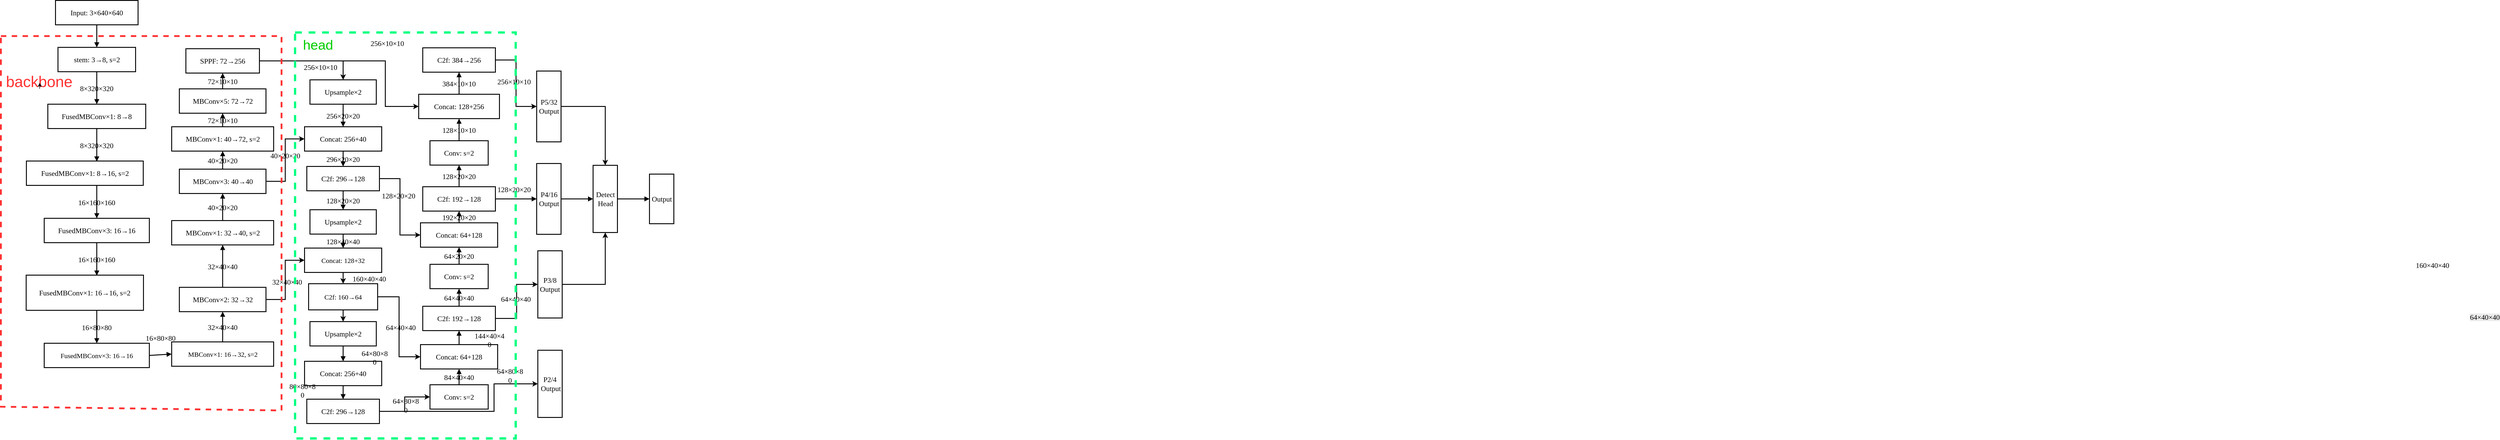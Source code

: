 <mxfile version="26.2.15">
  <diagram name="Page-1" id="52a04d89-c75d-2922-d76d-85b35f80e030">
    <mxGraphModel dx="2068" dy="-2824" grid="0" gridSize="10" guides="0" tooltips="1" connect="1" arrows="1" fold="1" page="0" pageScale="1" pageWidth="1400" pageHeight="850" background="none" math="0" shadow="0">
      <root>
        <mxCell id="0" />
        <mxCell id="1" parent="0" />
        <mxCell id="AOLd8nBtHAA1P6w7lScT-36" value="" style="group;rounded=0;labelBackgroundColor=none;" vertex="1" connectable="0" parent="1">
          <mxGeometry x="230" y="4030" width="1490" height="970" as="geometry" />
        </mxCell>
        <mxCell id="BtkpZdqmRStXKEmJAE4n-21" value="" style="group;container=0;strokeWidth=0;strokeColor=none;fontSize=12;labelBackgroundColor=none;rounded=0;" parent="AOLd8nBtHAA1P6w7lScT-36" vertex="1" connectable="0">
          <mxGeometry x="56" width="1435.5" height="814" as="geometry" />
        </mxCell>
        <mxCell id="_GfdGtISQYKUp6_XVA1W-74" value="Input: 3×640×640" style="whiteSpace=wrap;strokeWidth=2;labelBackgroundColor=none;rounded=0;shadow=0;fontSize=16;fontFamily=Verdana;fixDash=0;snapToPoint=0;backgroundOutline=0;" parent="AOLd8nBtHAA1P6w7lScT-36" vertex="1">
          <mxGeometry x="121" y="1" width="183" height="54" as="geometry" />
        </mxCell>
        <mxCell id="_GfdGtISQYKUp6_XVA1W-75" value="stem: 3→8, s=2" style="whiteSpace=wrap;strokeWidth=2;labelBackgroundColor=none;rounded=0;shadow=0;fontSize=16;fontFamily=Verdana;fixDash=0;snapToPoint=0;backgroundOutline=0;" parent="AOLd8nBtHAA1P6w7lScT-36" vertex="1">
          <mxGeometry x="126.5" y="105" width="172" height="54" as="geometry" />
        </mxCell>
        <mxCell id="_GfdGtISQYKUp6_XVA1W-76" value="FusedMBConv×1: 8→8" style="whiteSpace=wrap;strokeWidth=2;labelBackgroundColor=none;rounded=0;shadow=0;fontSize=16;fontFamily=Verdana;fixDash=0;snapToPoint=0;backgroundOutline=0;" parent="AOLd8nBtHAA1P6w7lScT-36" vertex="1">
          <mxGeometry x="104" y="231" width="217" height="54" as="geometry" />
        </mxCell>
        <mxCell id="_GfdGtISQYKUp6_XVA1W-77" value="FusedMBConv×1: 8→16, s=2" style="whiteSpace=wrap;strokeWidth=2;labelBackgroundColor=none;rounded=0;shadow=0;fontSize=16;fontFamily=Verdana;fixDash=0;snapToPoint=0;backgroundOutline=0;" parent="AOLd8nBtHAA1P6w7lScT-36" vertex="1">
          <mxGeometry x="56.5" y="357" width="259" height="54" as="geometry" />
        </mxCell>
        <mxCell id="_GfdGtISQYKUp6_XVA1W-78" value="FusedMBConv×3: 16→16" style="whiteSpace=wrap;strokeWidth=2;labelBackgroundColor=none;rounded=0;shadow=0;fontSize=16;fontFamily=Verdana;fixDash=0;snapToPoint=0;backgroundOutline=0;" parent="AOLd8nBtHAA1P6w7lScT-36" vertex="1">
          <mxGeometry x="96" y="484" width="233" height="54" as="geometry" />
        </mxCell>
        <mxCell id="_GfdGtISQYKUp6_XVA1W-79" value="FusedMBConv×1: 16→16, s=2" style="whiteSpace=wrap;strokeWidth=2;labelBackgroundColor=none;rounded=0;shadow=0;fontSize=16;fontFamily=Verdana;fixDash=0;snapToPoint=0;backgroundOutline=0;" parent="AOLd8nBtHAA1P6w7lScT-36" vertex="1">
          <mxGeometry x="56" y="610" width="260" height="78" as="geometry" />
        </mxCell>
        <mxCell id="_GfdGtISQYKUp6_XVA1W-80" value="FusedMBConv×3: 16→16" style="whiteSpace=wrap;strokeWidth=2;labelBackgroundColor=none;rounded=0;shadow=0;fontSize=15;fontFamily=Verdana;fixDash=0;snapToPoint=0;backgroundOutline=0;" parent="AOLd8nBtHAA1P6w7lScT-36" vertex="1">
          <mxGeometry x="96" y="761" width="233" height="54" as="geometry" />
        </mxCell>
        <mxCell id="_GfdGtISQYKUp6_XVA1W-81" value="MBConv×1: 16→32, s=2" style="whiteSpace=wrap;strokeWidth=2;labelBackgroundColor=none;rounded=0;shadow=0;fontSize=15;fontFamily=Verdana;fixDash=0;snapToPoint=0;backgroundOutline=0;" parent="AOLd8nBtHAA1P6w7lScT-36" vertex="1">
          <mxGeometry x="378.5" y="758" width="226" height="54" as="geometry" />
        </mxCell>
        <mxCell id="BtkpZdqmRStXKEmJAE4n-9" style="edgeStyle=orthogonalEdgeStyle;rounded=0;orthogonalLoop=1;jettySize=auto;html=1;exitX=1;exitY=0.5;exitDx=0;exitDy=0;entryX=0;entryY=0.5;entryDx=0;entryDy=0;fontColor=default;fontSize=16;strokeWidth=2;labelBackgroundColor=none;" parent="AOLd8nBtHAA1P6w7lScT-36" source="_GfdGtISQYKUp6_XVA1W-82" target="_GfdGtISQYKUp6_XVA1W-92" edge="1">
          <mxGeometry relative="1" as="geometry" />
        </mxCell>
        <mxCell id="BtkpZdqmRStXKEmJAE4n-10" value="&lt;span style=&quot;font-family: Verdana;&quot;&gt;32×40×40&lt;/span&gt;" style="edgeLabel;html=1;align=center;verticalAlign=middle;resizable=0;points=[];labelBackgroundColor=none;fontSize=16;rounded=0;" parent="BtkpZdqmRStXKEmJAE4n-9" vertex="1" connectable="0">
          <mxGeometry x="-0.032" y="-3" relative="1" as="geometry">
            <mxPoint y="1" as="offset" />
          </mxGeometry>
        </mxCell>
        <mxCell id="_GfdGtISQYKUp6_XVA1W-82" value="MBConv×2: 32→32" style="whiteSpace=wrap;strokeWidth=2;labelBackgroundColor=none;rounded=0;shadow=0;fontSize=16;fontFamily=Verdana;fixDash=0;snapToPoint=0;backgroundOutline=0;" parent="AOLd8nBtHAA1P6w7lScT-36" vertex="1">
          <mxGeometry x="395.5" y="637" width="192" height="54" as="geometry" />
        </mxCell>
        <mxCell id="_GfdGtISQYKUp6_XVA1W-83" value="MBConv×1: 32→40, s=2" style="whiteSpace=wrap;strokeWidth=2;labelBackgroundColor=none;rounded=0;shadow=0;fontSize=16;fontFamily=Verdana;fixDash=0;snapToPoint=0;backgroundOutline=0;" parent="AOLd8nBtHAA1P6w7lScT-36" vertex="1">
          <mxGeometry x="378.5" y="489" width="226" height="54" as="geometry" />
        </mxCell>
        <mxCell id="BtkpZdqmRStXKEmJAE4n-5" style="edgeStyle=orthogonalEdgeStyle;rounded=0;orthogonalLoop=1;jettySize=auto;html=1;exitX=1;exitY=0.5;exitDx=0;exitDy=0;entryX=0;entryY=0.5;entryDx=0;entryDy=0;fontColor=default;fontSize=16;strokeWidth=2;labelBackgroundColor=none;" parent="AOLd8nBtHAA1P6w7lScT-36" source="_GfdGtISQYKUp6_XVA1W-84" target="_GfdGtISQYKUp6_XVA1W-89" edge="1">
          <mxGeometry relative="1" as="geometry" />
        </mxCell>
        <mxCell id="BtkpZdqmRStXKEmJAE4n-6" value="&lt;span style=&quot;font-family: Verdana;&quot;&gt;40×20×20&lt;/span&gt;" style="edgeLabel;html=1;align=center;verticalAlign=middle;resizable=0;points=[];labelBackgroundColor=none;fontSize=16;rounded=0;" parent="BtkpZdqmRStXKEmJAE4n-5" vertex="1" connectable="0">
          <mxGeometry x="-0.096" y="3" relative="1" as="geometry">
            <mxPoint x="2" y="-19" as="offset" />
          </mxGeometry>
        </mxCell>
        <mxCell id="_GfdGtISQYKUp6_XVA1W-84" value="MBConv×3: 40→40" style="whiteSpace=wrap;strokeWidth=2;labelBackgroundColor=none;rounded=0;shadow=0;fontSize=16;fontFamily=Verdana;fixDash=0;snapToPoint=0;backgroundOutline=0;" parent="AOLd8nBtHAA1P6w7lScT-36" vertex="1">
          <mxGeometry x="395.5" y="375" width="192" height="54" as="geometry" />
        </mxCell>
        <mxCell id="_GfdGtISQYKUp6_XVA1W-85" value="MBConv×1: 40→72, s=2" style="whiteSpace=wrap;strokeWidth=2;labelBackgroundColor=none;rounded=0;shadow=0;fontSize=16;fontFamily=Verdana;fixDash=0;snapToPoint=0;backgroundOutline=0;" parent="AOLd8nBtHAA1P6w7lScT-36" vertex="1">
          <mxGeometry x="378.5" y="281" width="226" height="54" as="geometry" />
        </mxCell>
        <mxCell id="_GfdGtISQYKUp6_XVA1W-86" value="MBConv×5: 72→72" style="whiteSpace=wrap;strokeWidth=2;labelBackgroundColor=none;rounded=0;shadow=0;fontSize=16;fontFamily=Verdana;fixDash=0;snapToPoint=0;backgroundOutline=0;" parent="AOLd8nBtHAA1P6w7lScT-36" vertex="1">
          <mxGeometry x="395.5" y="197" width="192" height="54" as="geometry" />
        </mxCell>
        <mxCell id="BtkpZdqmRStXKEmJAE4n-1" style="edgeStyle=orthogonalEdgeStyle;rounded=0;orthogonalLoop=1;jettySize=auto;html=1;exitX=1;exitY=0.5;exitDx=0;exitDy=0;entryX=0.5;entryY=0;entryDx=0;entryDy=0;fontColor=default;fontSize=16;strokeWidth=2;labelBackgroundColor=none;" parent="AOLd8nBtHAA1P6w7lScT-36" source="_GfdGtISQYKUp6_XVA1W-87" target="_GfdGtISQYKUp6_XVA1W-88" edge="1">
          <mxGeometry relative="1" as="geometry" />
        </mxCell>
        <mxCell id="BtkpZdqmRStXKEmJAE4n-2" value="&lt;span style=&quot;font-family: Verdana;&quot;&gt;256×10×10&lt;/span&gt;" style="edgeLabel;html=1;align=center;verticalAlign=middle;resizable=0;points=[];labelBackgroundColor=none;fontSize=16;rounded=0;" parent="BtkpZdqmRStXKEmJAE4n-1" vertex="1" connectable="0">
          <mxGeometry x="0.719" relative="1" as="geometry">
            <mxPoint x="-51" y="4" as="offset" />
          </mxGeometry>
        </mxCell>
        <mxCell id="BtkpZdqmRStXKEmJAE4n-3" style="edgeStyle=orthogonalEdgeStyle;rounded=0;orthogonalLoop=1;jettySize=auto;html=1;exitX=1;exitY=0.5;exitDx=0;exitDy=0;entryX=0;entryY=0.5;entryDx=0;entryDy=0;fontColor=default;fontSize=16;strokeWidth=2;labelBackgroundColor=none;" parent="AOLd8nBtHAA1P6w7lScT-36" source="_GfdGtISQYKUp6_XVA1W-87" target="_GfdGtISQYKUp6_XVA1W-100" edge="1">
          <mxGeometry relative="1" as="geometry">
            <Array as="points">
              <mxPoint x="852" y="135" />
              <mxPoint x="852" y="236" />
            </Array>
          </mxGeometry>
        </mxCell>
        <mxCell id="BtkpZdqmRStXKEmJAE4n-4" value="&lt;span style=&quot;font-family: Verdana;&quot;&gt;256×10×10&lt;/span&gt;" style="edgeLabel;html=1;align=center;verticalAlign=middle;resizable=0;points=[];labelBackgroundColor=none;fontSize=16;rounded=0;" parent="BtkpZdqmRStXKEmJAE4n-3" vertex="1" connectable="0">
          <mxGeometry x="0.646" y="2" relative="1" as="geometry">
            <mxPoint x="2" y="-134" as="offset" />
          </mxGeometry>
        </mxCell>
        <mxCell id="_GfdGtISQYKUp6_XVA1W-87" value="SPPF: 72→256" style="whiteSpace=wrap;strokeWidth=2;labelBackgroundColor=none;rounded=0;shadow=0;fontSize=16;fontFamily=Verdana;fixDash=0;snapToPoint=0;backgroundOutline=0;" parent="AOLd8nBtHAA1P6w7lScT-36" vertex="1">
          <mxGeometry x="410" y="108" width="163" height="54" as="geometry" />
        </mxCell>
        <mxCell id="_GfdGtISQYKUp6_XVA1W-88" value="Upsample×2" style="whiteSpace=wrap;strokeWidth=2;labelBackgroundColor=none;rounded=0;shadow=0;fontSize=16;fontFamily=Verdana;fixDash=0;snapToPoint=0;backgroundOutline=0;" parent="AOLd8nBtHAA1P6w7lScT-36" vertex="1">
          <mxGeometry x="685" y="177" width="147" height="54" as="geometry" />
        </mxCell>
        <mxCell id="_GfdGtISQYKUp6_XVA1W-89" value="Concat: 256+40" style="whiteSpace=wrap;strokeWidth=2;labelBackgroundColor=none;rounded=0;shadow=0;fontSize=16;fontFamily=Verdana;fixDash=0;snapToPoint=0;backgroundOutline=0;" parent="AOLd8nBtHAA1P6w7lScT-36" vertex="1">
          <mxGeometry x="673" y="281" width="171" height="54" as="geometry" />
        </mxCell>
        <mxCell id="BtkpZdqmRStXKEmJAE4n-7" style="edgeStyle=orthogonalEdgeStyle;rounded=0;orthogonalLoop=1;jettySize=auto;html=1;exitX=1;exitY=0.5;exitDx=0;exitDy=0;entryX=0;entryY=0.5;entryDx=0;entryDy=0;fontColor=default;fontSize=16;strokeWidth=2;labelBackgroundColor=none;" parent="AOLd8nBtHAA1P6w7lScT-36" source="_GfdGtISQYKUp6_XVA1W-90" target="_GfdGtISQYKUp6_XVA1W-96" edge="1">
          <mxGeometry relative="1" as="geometry" />
        </mxCell>
        <mxCell id="BtkpZdqmRStXKEmJAE4n-8" value="&lt;span style=&quot;font-family: Verdana;&quot;&gt;128×20×20&lt;/span&gt;" style="edgeLabel;html=1;align=center;verticalAlign=middle;resizable=0;points=[];labelBackgroundColor=none;fontSize=16;rounded=0;" parent="BtkpZdqmRStXKEmJAE4n-7" vertex="1" connectable="0">
          <mxGeometry x="-0.015" y="-4" relative="1" as="geometry">
            <mxPoint y="-23" as="offset" />
          </mxGeometry>
        </mxCell>
        <mxCell id="_GfdGtISQYKUp6_XVA1W-90" value="C2f: 296→128" style="whiteSpace=wrap;strokeWidth=2;labelBackgroundColor=none;rounded=0;shadow=0;fontSize=16;fontFamily=Verdana;fixDash=0;snapToPoint=0;backgroundOutline=0;" parent="AOLd8nBtHAA1P6w7lScT-36" vertex="1">
          <mxGeometry x="678" y="369" width="161" height="54" as="geometry" />
        </mxCell>
        <mxCell id="_GfdGtISQYKUp6_XVA1W-91" value="Upsample×2" style="whiteSpace=wrap;strokeWidth=2;labelBackgroundColor=none;rounded=0;shadow=0;fontSize=16;fontFamily=Verdana;fixDash=0;snapToPoint=0;backgroundOutline=0;" parent="AOLd8nBtHAA1P6w7lScT-36" vertex="1">
          <mxGeometry x="685" y="465" width="147" height="54" as="geometry" />
        </mxCell>
        <mxCell id="BtkpZdqmRStXKEmJAE4n-12" style="edgeStyle=orthogonalEdgeStyle;rounded=0;orthogonalLoop=1;jettySize=auto;html=1;exitX=0.5;exitY=1;exitDx=0;exitDy=0;entryX=0.5;entryY=0;entryDx=0;entryDy=0;fontColor=default;fontSize=16;strokeWidth=2;labelBackgroundColor=none;" parent="AOLd8nBtHAA1P6w7lScT-36" source="_GfdGtISQYKUp6_XVA1W-92" target="_GfdGtISQYKUp6_XVA1W-93" edge="1">
          <mxGeometry relative="1" as="geometry" />
        </mxCell>
        <mxCell id="BtkpZdqmRStXKEmJAE4n-13" value="&lt;span style=&quot;font-family: Verdana;&quot;&gt;160×40×40&lt;/span&gt;" style="edgeLabel;html=1;align=center;verticalAlign=middle;resizable=0;points=[];labelBackgroundColor=none;fontSize=16;rounded=0;" parent="BtkpZdqmRStXKEmJAE4n-12" vertex="1" connectable="0">
          <mxGeometry x="-0.137" y="4626" relative="1" as="geometry">
            <mxPoint x="4" y="-27" as="offset" />
          </mxGeometry>
        </mxCell>
        <mxCell id="AOLd8nBtHAA1P6w7lScT-28" value="&lt;span style=&quot;font-family: Verdana; font-size: 16px;&quot;&gt;160×40×40&lt;/span&gt;" style="edgeLabel;html=1;align=center;verticalAlign=middle;resizable=0;points=[];labelBackgroundColor=none;rounded=0;" vertex="1" connectable="0" parent="BtkpZdqmRStXKEmJAE4n-12">
          <mxGeometry x="-0.6" y="-4" relative="1" as="geometry">
            <mxPoint x="61" y="9" as="offset" />
          </mxGeometry>
        </mxCell>
        <mxCell id="_GfdGtISQYKUp6_XVA1W-92" value="Concat: 128+32" style="whiteSpace=wrap;strokeWidth=2;labelBackgroundColor=none;rounded=0;shadow=0;fontSize=15;fontFamily=Verdana;fixDash=0;snapToPoint=0;backgroundOutline=0;" parent="AOLd8nBtHAA1P6w7lScT-36" vertex="1">
          <mxGeometry x="673" y="550" width="171" height="54" as="geometry" />
        </mxCell>
        <mxCell id="BtkpZdqmRStXKEmJAE4n-19" style="edgeStyle=orthogonalEdgeStyle;rounded=0;orthogonalLoop=1;jettySize=auto;html=1;exitX=1;exitY=0.5;exitDx=0;exitDy=0;entryX=0.5;entryY=0;entryDx=0;entryDy=0;fontColor=default;fontSize=16;strokeWidth=2;labelBackgroundColor=none;" parent="AOLd8nBtHAA1P6w7lScT-36" source="AOLd8nBtHAA1P6w7lScT-14" target="_GfdGtISQYKUp6_XVA1W-94" edge="1">
          <mxGeometry relative="1" as="geometry" />
        </mxCell>
        <mxCell id="BtkpZdqmRStXKEmJAE4n-20" value="&lt;span style=&quot;font-family: Verdana;&quot;&gt;64×40×40&lt;/span&gt;" style="edgeLabel;html=1;align=center;verticalAlign=middle;resizable=0;points=[];fontSize=16;labelBackgroundColor=none;rounded=0;" parent="BtkpZdqmRStXKEmJAE4n-19" vertex="1" connectable="0">
          <mxGeometry x="0.072" y="2" relative="1" as="geometry">
            <mxPoint y="1" as="offset" />
          </mxGeometry>
        </mxCell>
        <mxCell id="AOLd8nBtHAA1P6w7lScT-18" style="edgeStyle=orthogonalEdgeStyle;rounded=0;orthogonalLoop=1;jettySize=auto;html=1;exitX=0.5;exitY=1;exitDx=0;exitDy=0;entryX=0.5;entryY=0;entryDx=0;entryDy=0;strokeWidth=2;labelBackgroundColor=none;fontColor=default;" edge="1" parent="AOLd8nBtHAA1P6w7lScT-36" source="_GfdGtISQYKUp6_XVA1W-93" target="AOLd8nBtHAA1P6w7lScT-7">
          <mxGeometry relative="1" as="geometry" />
        </mxCell>
        <mxCell id="AOLd8nBtHAA1P6w7lScT-19" value="&lt;span style=&quot;font-family: Verdana; font-size: 16px; background-color: rgb(236, 236, 236);&quot;&gt;64×40×40&lt;/span&gt;" style="edgeLabel;html=1;align=center;verticalAlign=middle;resizable=0;points=[];labelBackgroundColor=none;rounded=0;" vertex="1" connectable="0" parent="AOLd8nBtHAA1P6w7lScT-18">
          <mxGeometry x="0.176" y="4745" relative="1" as="geometry">
            <mxPoint x="1" as="offset" />
          </mxGeometry>
        </mxCell>
        <mxCell id="_GfdGtISQYKUp6_XVA1W-93" value="C2f: 160→64" style="whiteSpace=wrap;strokeWidth=2;labelBackgroundColor=none;rounded=0;shadow=0;fontSize=15;fontFamily=Verdana;fixDash=0;snapToPoint=0;backgroundOutline=0;" parent="AOLd8nBtHAA1P6w7lScT-36" vertex="1">
          <mxGeometry x="682" y="629" width="153" height="58" as="geometry" />
        </mxCell>
        <mxCell id="BtkpZdqmRStXKEmJAE4n-16" style="edgeStyle=orthogonalEdgeStyle;rounded=0;orthogonalLoop=1;jettySize=auto;html=1;exitX=0.5;exitY=1;exitDx=0;exitDy=0;entryX=0;entryY=0.5;entryDx=0;entryDy=0;fontColor=default;fontSize=16;strokeWidth=2;labelBackgroundColor=none;" parent="AOLd8nBtHAA1P6w7lScT-36" source="_GfdGtISQYKUp6_XVA1W-94" target="_GfdGtISQYKUp6_XVA1W-103" edge="1">
          <mxGeometry relative="1" as="geometry" />
        </mxCell>
        <mxCell id="_GfdGtISQYKUp6_XVA1W-94" value="P3/8 Output" style="whiteSpace=wrap;strokeWidth=2;labelBackgroundColor=none;rounded=0;direction=north;shadow=0;fontSize=16;fontFamily=Verdana;fixDash=0;snapToPoint=0;backgroundOutline=0;" parent="AOLd8nBtHAA1P6w7lScT-36" vertex="1">
          <mxGeometry x="1190.05" y="556" width="54" height="149" as="geometry" />
        </mxCell>
        <mxCell id="_GfdGtISQYKUp6_XVA1W-95" value="Conv: s=2" style="whiteSpace=wrap;strokeWidth=2;labelBackgroundColor=none;rounded=0;shadow=0;fontSize=16;fontFamily=Verdana;fixDash=0;snapToPoint=0;backgroundOutline=0;" parent="AOLd8nBtHAA1P6w7lScT-36" vertex="1">
          <mxGeometry x="951" y="586" width="129" height="54" as="geometry" />
        </mxCell>
        <mxCell id="_GfdGtISQYKUp6_XVA1W-96" value="Concat: 64+128" style="whiteSpace=wrap;strokeWidth=2;labelBackgroundColor=none;rounded=0;shadow=0;fontSize=16;fontFamily=Verdana;fixDash=0;snapToPoint=0;backgroundOutline=0;" parent="AOLd8nBtHAA1P6w7lScT-36" vertex="1">
          <mxGeometry x="930" y="494" width="171" height="54" as="geometry" />
        </mxCell>
        <mxCell id="_GfdGtISQYKUp6_XVA1W-97" value="C2f: 192→128" style="whiteSpace=wrap;strokeWidth=2;labelBackgroundColor=none;rounded=0;shadow=0;fontSize=16;fontFamily=Verdana;fixDash=0;snapToPoint=0;backgroundOutline=0;" parent="AOLd8nBtHAA1P6w7lScT-36" vertex="1">
          <mxGeometry x="935" y="414" width="161" height="54" as="geometry" />
        </mxCell>
        <mxCell id="_GfdGtISQYKUp6_XVA1W-98" value="P4/16 Output" style="whiteSpace=wrap;strokeWidth=2;labelBackgroundColor=none;rounded=0;direction=north;shadow=0;fontSize=16;fontFamily=Verdana;fixDash=0;snapToPoint=0;backgroundOutline=0;" parent="AOLd8nBtHAA1P6w7lScT-36" vertex="1">
          <mxGeometry x="1187.5" y="362.5" width="54" height="157" as="geometry" />
        </mxCell>
        <mxCell id="_GfdGtISQYKUp6_XVA1W-99" value="Conv: s=2" style="whiteSpace=wrap;strokeWidth=2;labelBackgroundColor=none;rounded=0;shadow=0;fontSize=16;fontFamily=Verdana;fixDash=0;snapToPoint=0;backgroundOutline=0;" parent="AOLd8nBtHAA1P6w7lScT-36" vertex="1">
          <mxGeometry x="951" y="312" width="129" height="54" as="geometry" />
        </mxCell>
        <mxCell id="_GfdGtISQYKUp6_XVA1W-100" value="Concat: 128+256" style="whiteSpace=wrap;strokeWidth=2;labelBackgroundColor=none;rounded=0;shadow=0;fontSize=16;fontFamily=Verdana;fixDash=0;snapToPoint=0;backgroundOutline=0;" parent="AOLd8nBtHAA1P6w7lScT-36" vertex="1">
          <mxGeometry x="926" y="209" width="179" height="54" as="geometry" />
        </mxCell>
        <mxCell id="BtkpZdqmRStXKEmJAE4n-17" style="edgeStyle=orthogonalEdgeStyle;rounded=0;orthogonalLoop=1;jettySize=auto;html=1;exitX=1;exitY=0.5;exitDx=0;exitDy=0;entryX=0.5;entryY=1;entryDx=0;entryDy=0;fontColor=default;fontSize=16;strokeWidth=2;labelBackgroundColor=none;" parent="AOLd8nBtHAA1P6w7lScT-36" source="_GfdGtISQYKUp6_XVA1W-101" target="_GfdGtISQYKUp6_XVA1W-102" edge="1">
          <mxGeometry relative="1" as="geometry" />
        </mxCell>
        <mxCell id="BtkpZdqmRStXKEmJAE4n-18" value="&lt;span style=&quot;font-family: Verdana;&quot;&gt;256×10×10&lt;/span&gt;" style="edgeLabel;html=1;align=center;verticalAlign=middle;resizable=0;points=[];labelBackgroundColor=none;fontSize=16;rounded=0;" parent="BtkpZdqmRStXKEmJAE4n-17" vertex="1" connectable="0">
          <mxGeometry x="-0.028" y="-5" relative="1" as="geometry">
            <mxPoint y="-1" as="offset" />
          </mxGeometry>
        </mxCell>
        <mxCell id="_GfdGtISQYKUp6_XVA1W-101" value="C2f: 384→256" style="whiteSpace=wrap;strokeWidth=2;labelBackgroundColor=none;rounded=0;shadow=0;fontSize=16;fontFamily=Verdana;fixDash=0;snapToPoint=0;backgroundOutline=0;" parent="AOLd8nBtHAA1P6w7lScT-36" vertex="1">
          <mxGeometry x="935" y="106" width="161" height="54" as="geometry" />
        </mxCell>
        <mxCell id="BtkpZdqmRStXKEmJAE4n-15" style="edgeStyle=orthogonalEdgeStyle;rounded=0;orthogonalLoop=1;jettySize=auto;html=1;exitX=0.5;exitY=0;exitDx=0;exitDy=0;fontColor=default;fontSize=16;strokeWidth=2;labelBackgroundColor=none;" parent="AOLd8nBtHAA1P6w7lScT-36" source="_GfdGtISQYKUp6_XVA1W-102" target="_GfdGtISQYKUp6_XVA1W-103" edge="1">
          <mxGeometry relative="1" as="geometry" />
        </mxCell>
        <mxCell id="_GfdGtISQYKUp6_XVA1W-102" value="P5/32 Output" style="whiteSpace=wrap;strokeWidth=2;labelBackgroundColor=none;rounded=0;direction=south;shadow=0;fontSize=16;fontFamily=Verdana;fixDash=0;snapToPoint=0;backgroundOutline=0;" parent="AOLd8nBtHAA1P6w7lScT-36" vertex="1">
          <mxGeometry x="1187.5" y="157.5" width="54" height="157" as="geometry" />
        </mxCell>
        <mxCell id="_GfdGtISQYKUp6_XVA1W-103" value="Detect Head" style="whiteSpace=wrap;strokeWidth=2;labelBackgroundColor=none;rounded=0;direction=north;shadow=0;fontSize=16;fontFamily=Verdana;fixDash=0;snapToPoint=0;backgroundOutline=0;" parent="AOLd8nBtHAA1P6w7lScT-36" vertex="1">
          <mxGeometry x="1312.5" y="366.5" width="54" height="149" as="geometry" />
        </mxCell>
        <mxCell id="_GfdGtISQYKUp6_XVA1W-104" value="Output" style="whiteSpace=wrap;strokeWidth=2;labelBackgroundColor=none;rounded=0;direction=north;shadow=0;fontSize=16;fontFamily=Verdana;fixDash=0;snapToPoint=0;backgroundOutline=0;" parent="AOLd8nBtHAA1P6w7lScT-36" vertex="1">
          <mxGeometry x="1437.5" y="386" width="54" height="110" as="geometry" />
        </mxCell>
        <mxCell id="_GfdGtISQYKUp6_XVA1W-105" value="" style="curved=1;startArrow=none;endArrow=block;exitX=0.5;exitY=1;entryX=0.5;entryY=0;rounded=0;labelBackgroundColor=none;fontColor=default;strokeWidth=2;shadow=0;fontSize=16;fontFamily=Verdana;fixDash=0;snapToPoint=0;backgroundOutline=0;" parent="AOLd8nBtHAA1P6w7lScT-36" source="_GfdGtISQYKUp6_XVA1W-74" target="_GfdGtISQYKUp6_XVA1W-75" edge="1">
          <mxGeometry relative="1" as="geometry">
            <Array as="points" />
          </mxGeometry>
        </mxCell>
        <mxCell id="_GfdGtISQYKUp6_XVA1W-106" value="8×320×320" style="curved=1;startArrow=none;endArrow=block;exitX=0.5;exitY=1;entryX=0.5;entryY=0.01;rounded=0;labelBackgroundColor=none;fontColor=default;strokeWidth=2;shadow=0;fontSize=16;fontFamily=Verdana;fixDash=0;snapToPoint=0;backgroundOutline=0;" parent="AOLd8nBtHAA1P6w7lScT-36" source="_GfdGtISQYKUp6_XVA1W-75" target="_GfdGtISQYKUp6_XVA1W-76" edge="1">
          <mxGeometry relative="1" as="geometry">
            <Array as="points" />
          </mxGeometry>
        </mxCell>
        <mxCell id="_GfdGtISQYKUp6_XVA1W-107" value="8×320×320" style="curved=1;startArrow=none;endArrow=block;exitX=0.5;exitY=1.01;entryX=0.5;entryY=0;rounded=0;labelBackgroundColor=none;fontColor=default;strokeWidth=2;shadow=0;fontSize=16;fontFamily=Verdana;fixDash=0;snapToPoint=0;backgroundOutline=0;" parent="AOLd8nBtHAA1P6w7lScT-36" source="_GfdGtISQYKUp6_XVA1W-76" edge="1">
          <mxGeometry relative="1" as="geometry">
            <Array as="points" />
            <mxPoint x="212.5" y="358" as="targetPoint" />
          </mxGeometry>
        </mxCell>
        <mxCell id="_GfdGtISQYKUp6_XVA1W-108" value="16×160×160" style="curved=1;startArrow=none;endArrow=block;exitX=0.5;exitY=1;entryX=0.5;entryY=0;rounded=0;labelBackgroundColor=none;fontColor=default;strokeWidth=2;shadow=0;fontSize=16;fontFamily=Verdana;fixDash=0;snapToPoint=0;backgroundOutline=0;" parent="AOLd8nBtHAA1P6w7lScT-36" target="_GfdGtISQYKUp6_XVA1W-78" edge="1">
          <mxGeometry relative="1" as="geometry">
            <Array as="points" />
            <mxPoint x="212.5" y="412" as="sourcePoint" />
          </mxGeometry>
        </mxCell>
        <mxCell id="_GfdGtISQYKUp6_XVA1W-109" value="16×160×160" style="curved=1;startArrow=none;endArrow=block;exitX=0.5;exitY=1;entryX=0.5;entryY=-0.01;rounded=0;labelBackgroundColor=none;fontColor=default;strokeWidth=2;shadow=0;fontSize=16;fontFamily=Verdana;fixDash=0;snapToPoint=0;backgroundOutline=0;" parent="AOLd8nBtHAA1P6w7lScT-36" source="_GfdGtISQYKUp6_XVA1W-78" edge="1">
          <mxGeometry relative="1" as="geometry">
            <Array as="points" />
            <mxPoint x="212.5" y="611" as="targetPoint" />
          </mxGeometry>
        </mxCell>
        <mxCell id="_GfdGtISQYKUp6_XVA1W-110" value="16×80×80" style="curved=1;startArrow=none;endArrow=block;exitX=0.5;exitY=0.99;entryX=0.5;entryY=0;rounded=0;labelBackgroundColor=none;fontColor=default;strokeWidth=2;shadow=0;fontSize=16;fontFamily=Verdana;fixDash=0;snapToPoint=0;backgroundOutline=0;" parent="AOLd8nBtHAA1P6w7lScT-36" target="_GfdGtISQYKUp6_XVA1W-80" edge="1">
          <mxGeometry relative="1" as="geometry">
            <Array as="points" />
            <mxPoint x="212.5" y="689" as="sourcePoint" />
          </mxGeometry>
        </mxCell>
        <mxCell id="_GfdGtISQYKUp6_XVA1W-111" value="16×80×80" style="curved=1;startArrow=none;endArrow=block;exitX=1;exitY=0.5;entryX=0;entryY=0.5;rounded=0;labelBackgroundColor=none;fontColor=default;exitDx=0;exitDy=0;entryDx=0;entryDy=0;strokeWidth=2;shadow=0;fontSize=16;fontFamily=Verdana;fixDash=0;snapToPoint=0;backgroundOutline=0;" parent="AOLd8nBtHAA1P6w7lScT-36" source="_GfdGtISQYKUp6_XVA1W-80" target="_GfdGtISQYKUp6_XVA1W-81" edge="1">
          <mxGeometry x="0.144" y="38" relative="1" as="geometry">
            <Array as="points" />
            <mxPoint x="-1" as="offset" />
          </mxGeometry>
        </mxCell>
        <mxCell id="_GfdGtISQYKUp6_XVA1W-112" value="32×40×40" style="curved=1;startArrow=none;endArrow=block;exitX=0.5;exitY=0;rounded=0;labelBackgroundColor=none;fontColor=default;exitDx=0;exitDy=0;entryX=0.5;entryY=1;entryDx=0;entryDy=0;strokeWidth=2;shadow=0;fontSize=16;fontFamily=Verdana;fixDash=0;snapToPoint=0;backgroundOutline=0;" parent="AOLd8nBtHAA1P6w7lScT-36" source="_GfdGtISQYKUp6_XVA1W-81" target="_GfdGtISQYKUp6_XVA1W-82" edge="1">
          <mxGeometry relative="1" as="geometry">
            <Array as="points" />
            <mxPoint x="486.5" y="677" as="targetPoint" />
          </mxGeometry>
        </mxCell>
        <mxCell id="_GfdGtISQYKUp6_XVA1W-113" value="32×40×40" style="curved=1;startArrow=none;endArrow=block;exitX=0.5;exitY=0;entryX=0.5;entryY=1;rounded=0;labelBackgroundColor=none;fontColor=default;exitDx=0;exitDy=0;entryDx=0;entryDy=0;strokeWidth=2;shadow=0;fontSize=16;fontFamily=Verdana;fixDash=0;snapToPoint=0;backgroundOutline=0;" parent="AOLd8nBtHAA1P6w7lScT-36" source="_GfdGtISQYKUp6_XVA1W-82" target="_GfdGtISQYKUp6_XVA1W-83" edge="1">
          <mxGeometry relative="1" as="geometry">
            <Array as="points" />
          </mxGeometry>
        </mxCell>
        <mxCell id="_GfdGtISQYKUp6_XVA1W-114" value="40×20×20" style="curved=1;startArrow=none;endArrow=block;exitX=0.5;exitY=0;entryX=0.5;entryY=1;rounded=0;labelBackgroundColor=none;fontColor=default;exitDx=0;exitDy=0;entryDx=0;entryDy=0;strokeWidth=2;shadow=0;fontSize=16;fontFamily=Verdana;fixDash=0;snapToPoint=0;backgroundOutline=0;" parent="AOLd8nBtHAA1P6w7lScT-36" source="_GfdGtISQYKUp6_XVA1W-83" target="_GfdGtISQYKUp6_XVA1W-84" edge="1">
          <mxGeometry relative="1" as="geometry">
            <Array as="points" />
          </mxGeometry>
        </mxCell>
        <mxCell id="_GfdGtISQYKUp6_XVA1W-115" value="40×20×20" style="curved=1;startArrow=none;endArrow=block;exitX=0.5;exitY=0;entryX=0.5;entryY=1;rounded=0;labelBackgroundColor=none;fontColor=default;exitDx=0;exitDy=0;entryDx=0;entryDy=0;strokeWidth=2;shadow=0;fontSize=16;fontFamily=Verdana;fixDash=0;snapToPoint=0;backgroundOutline=0;" parent="AOLd8nBtHAA1P6w7lScT-36" source="_GfdGtISQYKUp6_XVA1W-84" target="_GfdGtISQYKUp6_XVA1W-85" edge="1">
          <mxGeometry relative="1" as="geometry">
            <Array as="points" />
          </mxGeometry>
        </mxCell>
        <mxCell id="_GfdGtISQYKUp6_XVA1W-116" value="72×10×10" style="curved=1;startArrow=none;endArrow=block;exitX=0.5;exitY=0;entryX=0.5;entryY=1;rounded=0;labelBackgroundColor=none;fontColor=default;exitDx=0;exitDy=0;entryDx=0;entryDy=0;strokeWidth=2;shadow=0;fontSize=16;fontFamily=Verdana;fixDash=0;snapToPoint=0;backgroundOutline=0;" parent="AOLd8nBtHAA1P6w7lScT-36" source="_GfdGtISQYKUp6_XVA1W-85" target="_GfdGtISQYKUp6_XVA1W-86" edge="1">
          <mxGeometry relative="1" as="geometry">
            <Array as="points" />
          </mxGeometry>
        </mxCell>
        <mxCell id="_GfdGtISQYKUp6_XVA1W-117" value="72×10×10" style="curved=1;startArrow=none;endArrow=block;exitX=0.5;exitY=0;entryX=0.5;entryY=1;rounded=0;labelBackgroundColor=none;fontColor=default;exitDx=0;exitDy=0;entryDx=0;entryDy=0;strokeWidth=2;shadow=0;fontSize=16;fontFamily=Verdana;fixDash=0;snapToPoint=0;backgroundOutline=0;" parent="AOLd8nBtHAA1P6w7lScT-36" source="_GfdGtISQYKUp6_XVA1W-86" target="_GfdGtISQYKUp6_XVA1W-87" edge="1">
          <mxGeometry relative="1" as="geometry">
            <Array as="points" />
          </mxGeometry>
        </mxCell>
        <mxCell id="_GfdGtISQYKUp6_XVA1W-119" value="256×20×20" style="curved=1;startArrow=none;endArrow=block;exitX=0.5;exitY=1;entryX=0.5;entryY=0;rounded=0;labelBackgroundColor=none;fontColor=default;entryDx=0;entryDy=0;strokeWidth=2;shadow=0;fontSize=16;fontFamily=Verdana;fixDash=0;snapToPoint=0;backgroundOutline=0;" parent="AOLd8nBtHAA1P6w7lScT-36" source="_GfdGtISQYKUp6_XVA1W-88" target="_GfdGtISQYKUp6_XVA1W-89" edge="1">
          <mxGeometry relative="1" as="geometry">
            <Array as="points" />
          </mxGeometry>
        </mxCell>
        <mxCell id="_GfdGtISQYKUp6_XVA1W-121" value="296×20×20" style="curved=1;startArrow=none;endArrow=block;exitX=0.5;exitY=0.99;entryX=0.5;entryY=0;rounded=0;labelBackgroundColor=none;fontColor=default;strokeWidth=2;shadow=0;fontSize=16;fontFamily=Verdana;fixDash=0;snapToPoint=0;backgroundOutline=0;" parent="AOLd8nBtHAA1P6w7lScT-36" source="_GfdGtISQYKUp6_XVA1W-89" target="_GfdGtISQYKUp6_XVA1W-90" edge="1">
          <mxGeometry relative="1" as="geometry">
            <Array as="points" />
          </mxGeometry>
        </mxCell>
        <mxCell id="_GfdGtISQYKUp6_XVA1W-122" value="128×20×20" style="curved=1;startArrow=none;endArrow=block;exitX=0.5;exitY=1;entryX=0.5;entryY=0.01;rounded=0;labelBackgroundColor=none;fontColor=default;strokeWidth=2;shadow=0;fontSize=16;fontFamily=Verdana;fixDash=0;snapToPoint=0;backgroundOutline=0;" parent="AOLd8nBtHAA1P6w7lScT-36" source="_GfdGtISQYKUp6_XVA1W-90" target="_GfdGtISQYKUp6_XVA1W-91" edge="1">
          <mxGeometry relative="1" as="geometry">
            <Array as="points" />
          </mxGeometry>
        </mxCell>
        <mxCell id="_GfdGtISQYKUp6_XVA1W-123" value="128×40×40" style="curved=1;startArrow=none;endArrow=block;exitX=0.5;exitY=1.01;entryX=0.5;entryY=0;rounded=0;labelBackgroundColor=none;fontColor=default;entryDx=0;entryDy=0;strokeWidth=2;shadow=0;fontSize=16;fontFamily=Verdana;fixDash=0;snapToPoint=0;backgroundOutline=0;" parent="AOLd8nBtHAA1P6w7lScT-36" source="_GfdGtISQYKUp6_XVA1W-91" target="_GfdGtISQYKUp6_XVA1W-92" edge="1">
          <mxGeometry relative="1" as="geometry">
            <Array as="points" />
          </mxGeometry>
        </mxCell>
        <mxCell id="_GfdGtISQYKUp6_XVA1W-127" value="64×40×40" style="curved=1;startArrow=none;endArrow=block;exitX=0.5;exitY=0;entryX=0.5;entryY=1;rounded=0;labelBackgroundColor=none;fontColor=default;exitDx=0;exitDy=0;entryDx=0;entryDy=0;strokeWidth=2;shadow=0;fontSize=16;fontFamily=Verdana;fixDash=0;snapToPoint=0;backgroundOutline=0;" parent="AOLd8nBtHAA1P6w7lScT-36" source="AOLd8nBtHAA1P6w7lScT-14" target="_GfdGtISQYKUp6_XVA1W-95" edge="1">
          <mxGeometry x="-0.011" relative="1" as="geometry">
            <Array as="points" />
            <mxPoint as="offset" />
          </mxGeometry>
        </mxCell>
        <mxCell id="_GfdGtISQYKUp6_XVA1W-128" value="64×20×20" style="curved=1;startArrow=none;endArrow=block;exitX=0.5;exitY=0;entryX=0.5;entryY=1;rounded=0;labelBackgroundColor=none;fontColor=default;exitDx=0;exitDy=0;entryDx=0;entryDy=0;strokeWidth=2;shadow=0;fontSize=16;fontFamily=Verdana;fixDash=0;snapToPoint=0;backgroundOutline=0;" parent="AOLd8nBtHAA1P6w7lScT-36" source="_GfdGtISQYKUp6_XVA1W-95" target="_GfdGtISQYKUp6_XVA1W-96" edge="1">
          <mxGeometry relative="1" as="geometry">
            <Array as="points" />
          </mxGeometry>
        </mxCell>
        <mxCell id="_GfdGtISQYKUp6_XVA1W-130" value="192×20×20" style="curved=1;startArrow=none;endArrow=block;exitX=0.5;exitY=0;entryX=0.5;entryY=1;rounded=0;labelBackgroundColor=none;fontColor=default;exitDx=0;exitDy=0;entryDx=0;entryDy=0;strokeWidth=2;shadow=0;fontSize=16;fontFamily=Verdana;fixDash=0;snapToPoint=0;backgroundOutline=0;" parent="AOLd8nBtHAA1P6w7lScT-36" source="_GfdGtISQYKUp6_XVA1W-96" target="_GfdGtISQYKUp6_XVA1W-97" edge="1">
          <mxGeometry relative="1" as="geometry">
            <Array as="points" />
          </mxGeometry>
        </mxCell>
        <mxCell id="_GfdGtISQYKUp6_XVA1W-131" value="128×20×20" style="curved=1;startArrow=none;endArrow=block;exitX=1;exitY=0.5;entryX=0.5;entryY=0;rounded=0;labelBackgroundColor=none;fontColor=default;exitDx=0;exitDy=0;strokeWidth=2;shadow=0;fontSize=16;fontFamily=Verdana;fixDash=0;snapToPoint=0;backgroundOutline=0;" parent="AOLd8nBtHAA1P6w7lScT-36" source="_GfdGtISQYKUp6_XVA1W-97" target="_GfdGtISQYKUp6_XVA1W-98" edge="1">
          <mxGeometry x="-0.093" y="22" relative="1" as="geometry">
            <Array as="points" />
            <mxPoint as="offset" />
          </mxGeometry>
        </mxCell>
        <mxCell id="_GfdGtISQYKUp6_XVA1W-132" value="128×20×20" style="curved=1;startArrow=none;endArrow=block;exitX=0.5;exitY=0;entryX=0.5;entryY=1;rounded=0;labelBackgroundColor=none;fontColor=default;exitDx=0;exitDy=0;entryDx=0;entryDy=0;strokeWidth=2;shadow=0;fontSize=16;fontFamily=Verdana;fixDash=0;snapToPoint=0;backgroundOutline=0;" parent="AOLd8nBtHAA1P6w7lScT-36" source="_GfdGtISQYKUp6_XVA1W-97" target="_GfdGtISQYKUp6_XVA1W-99" edge="1">
          <mxGeometry relative="1" as="geometry">
            <Array as="points" />
          </mxGeometry>
        </mxCell>
        <mxCell id="_GfdGtISQYKUp6_XVA1W-133" value="128×10×10" style="curved=1;startArrow=none;endArrow=block;exitX=0.5;exitY=0;entryX=0.5;entryY=1;rounded=0;labelBackgroundColor=none;fontColor=default;exitDx=0;exitDy=0;entryDx=0;entryDy=0;strokeWidth=2;shadow=0;fontSize=16;fontFamily=Verdana;fixDash=0;snapToPoint=0;backgroundOutline=0;" parent="AOLd8nBtHAA1P6w7lScT-36" source="_GfdGtISQYKUp6_XVA1W-99" target="_GfdGtISQYKUp6_XVA1W-100" edge="1">
          <mxGeometry relative="1" as="geometry">
            <Array as="points" />
          </mxGeometry>
        </mxCell>
        <mxCell id="_GfdGtISQYKUp6_XVA1W-135" value="384×10×10" style="curved=1;startArrow=none;endArrow=block;exitX=0.5;exitY=0;entryX=0.5;entryY=1;rounded=0;labelBackgroundColor=none;fontColor=default;exitDx=0;exitDy=0;entryDx=0;entryDy=0;strokeWidth=2;shadow=0;fontSize=16;fontFamily=Verdana;fixDash=0;snapToPoint=0;backgroundOutline=0;" parent="AOLd8nBtHAA1P6w7lScT-36" source="_GfdGtISQYKUp6_XVA1W-100" target="_GfdGtISQYKUp6_XVA1W-101" edge="1">
          <mxGeometry relative="1" as="geometry">
            <Array as="points" />
          </mxGeometry>
        </mxCell>
        <mxCell id="_GfdGtISQYKUp6_XVA1W-138" value="" style="curved=1;startArrow=none;endArrow=block;exitX=0.5;exitY=1;entryX=0.5;entryY=0;rounded=0;labelBackgroundColor=none;fontColor=default;strokeWidth=2;shadow=0;fontSize=16;fontFamily=Verdana;fixDash=0;snapToPoint=0;backgroundOutline=0;" parent="AOLd8nBtHAA1P6w7lScT-36" source="_GfdGtISQYKUp6_XVA1W-98" target="_GfdGtISQYKUp6_XVA1W-103" edge="1">
          <mxGeometry relative="1" as="geometry">
            <Array as="points" />
          </mxGeometry>
        </mxCell>
        <mxCell id="_GfdGtISQYKUp6_XVA1W-140" value="" style="curved=1;startArrow=none;endArrow=block;exitX=0.5;exitY=1;entryX=0.5;entryY=0;rounded=0;labelBackgroundColor=none;fontColor=default;strokeWidth=2;shadow=0;fontSize=16;fontFamily=Verdana;fixDash=0;snapToPoint=0;backgroundOutline=0;" parent="AOLd8nBtHAA1P6w7lScT-36" source="_GfdGtISQYKUp6_XVA1W-103" target="_GfdGtISQYKUp6_XVA1W-104" edge="1">
          <mxGeometry relative="1" as="geometry">
            <Array as="points" />
          </mxGeometry>
        </mxCell>
        <mxCell id="AOLd8nBtHAA1P6w7lScT-7" value="Upsample×2" style="whiteSpace=wrap;strokeWidth=2;labelBackgroundColor=none;rounded=0;shadow=0;fontSize=16;fontFamily=Verdana;fixDash=0;snapToPoint=0;backgroundOutline=0;" vertex="1" parent="AOLd8nBtHAA1P6w7lScT-36">
          <mxGeometry x="685" y="713" width="147" height="54" as="geometry" />
        </mxCell>
        <mxCell id="AOLd8nBtHAA1P6w7lScT-8" value="Concat: 256+40" style="whiteSpace=wrap;strokeWidth=2;labelBackgroundColor=none;rounded=0;shadow=0;fontSize=16;fontFamily=Verdana;fixDash=0;snapToPoint=0;backgroundOutline=0;" vertex="1" parent="AOLd8nBtHAA1P6w7lScT-36">
          <mxGeometry x="673" y="801" width="171" height="54" as="geometry" />
        </mxCell>
        <mxCell id="AOLd8nBtHAA1P6w7lScT-17" style="edgeStyle=orthogonalEdgeStyle;rounded=0;orthogonalLoop=1;jettySize=auto;html=1;exitX=1;exitY=0.5;exitDx=0;exitDy=0;entryX=0;entryY=0.5;entryDx=0;entryDy=0;strokeWidth=2;labelBackgroundColor=none;fontColor=default;" edge="1" parent="AOLd8nBtHAA1P6w7lScT-36" source="AOLd8nBtHAA1P6w7lScT-9" target="AOLd8nBtHAA1P6w7lScT-12">
          <mxGeometry relative="1" as="geometry" />
        </mxCell>
        <mxCell id="AOLd8nBtHAA1P6w7lScT-20" value="&lt;span style=&quot;font-family: Verdana; font-size: 16px;&quot;&gt;64×80×8&lt;/span&gt;&lt;br style=&quot;padding: 0px; margin: 0px; font-family: Verdana; font-size: 16px;&quot;&gt;&lt;span style=&quot;font-family: Verdana; font-size: 16px;&quot;&gt;0&lt;/span&gt;" style="edgeLabel;html=1;align=center;verticalAlign=middle;resizable=0;points=[];labelBackgroundColor=none;rounded=0;" vertex="1" connectable="0" parent="AOLd8nBtHAA1P6w7lScT-17">
          <mxGeometry x="-0.042" y="-3" relative="1" as="geometry">
            <mxPoint x="-1" as="offset" />
          </mxGeometry>
        </mxCell>
        <mxCell id="AOLd8nBtHAA1P6w7lScT-29" style="edgeStyle=orthogonalEdgeStyle;rounded=0;orthogonalLoop=1;jettySize=auto;html=1;exitX=1;exitY=0.5;exitDx=0;exitDy=0;entryX=0.5;entryY=0;entryDx=0;entryDy=0;strokeWidth=2;labelBackgroundColor=none;fontColor=default;" edge="1" parent="AOLd8nBtHAA1P6w7lScT-36" source="AOLd8nBtHAA1P6w7lScT-9" target="AOLd8nBtHAA1P6w7lScT-25">
          <mxGeometry relative="1" as="geometry">
            <Array as="points">
              <mxPoint x="1093" y="912" />
              <mxPoint x="1093" y="851" />
            </Array>
          </mxGeometry>
        </mxCell>
        <mxCell id="AOLd8nBtHAA1P6w7lScT-30" value="&lt;span style=&quot;font-family: Verdana; font-size: 16px;&quot;&gt;64×80×8&lt;/span&gt;&lt;br style=&quot;padding: 0px; margin: 0px; font-family: Verdana; font-size: 16px;&quot;&gt;&lt;span style=&quot;font-family: Verdana; font-size: 16px;&quot;&gt;0&lt;/span&gt;" style="edgeLabel;html=1;align=center;verticalAlign=middle;resizable=0;points=[];labelBackgroundColor=none;rounded=0;" vertex="1" connectable="0" parent="AOLd8nBtHAA1P6w7lScT-29">
          <mxGeometry x="0.727" y="-1" relative="1" as="geometry">
            <mxPoint x="-6" y="-19" as="offset" />
          </mxGeometry>
        </mxCell>
        <mxCell id="AOLd8nBtHAA1P6w7lScT-9" value="C2f: 296→128" style="whiteSpace=wrap;strokeWidth=2;labelBackgroundColor=none;rounded=0;shadow=0;fontSize=16;fontFamily=Verdana;fixDash=0;snapToPoint=0;backgroundOutline=0;" vertex="1" parent="AOLd8nBtHAA1P6w7lScT-36">
          <mxGeometry x="678" y="885" width="161" height="54" as="geometry" />
        </mxCell>
        <mxCell id="AOLd8nBtHAA1P6w7lScT-10" value="64×80×8&#xa;0" style="curved=1;startArrow=none;endArrow=block;exitX=0.5;exitY=1;entryX=0.5;entryY=0;rounded=0;labelBackgroundColor=none;fontColor=default;entryDx=0;entryDy=0;strokeWidth=2;shadow=0;fontSize=16;fontFamily=Verdana;fixDash=0;snapToPoint=0;backgroundOutline=0;" edge="1" parent="AOLd8nBtHAA1P6w7lScT-36" source="AOLd8nBtHAA1P6w7lScT-7" target="AOLd8nBtHAA1P6w7lScT-8">
          <mxGeometry x="0.478" y="70" relative="1" as="geometry">
            <Array as="points" />
            <mxPoint as="offset" />
          </mxGeometry>
        </mxCell>
        <mxCell id="AOLd8nBtHAA1P6w7lScT-11" value="80×80×8&#xa;0" style="curved=1;startArrow=none;endArrow=block;exitX=0.5;exitY=0.99;entryX=0.5;entryY=0;rounded=0;labelBackgroundColor=none;fontColor=default;strokeWidth=2;shadow=0;fontSize=16;fontFamily=Verdana;fixDash=0;snapToPoint=0;backgroundOutline=0;" edge="1" parent="AOLd8nBtHAA1P6w7lScT-36" source="AOLd8nBtHAA1P6w7lScT-8" target="AOLd8nBtHAA1P6w7lScT-9">
          <mxGeometry x="-0.334" y="-90" relative="1" as="geometry">
            <Array as="points" />
            <mxPoint as="offset" />
          </mxGeometry>
        </mxCell>
        <mxCell id="AOLd8nBtHAA1P6w7lScT-12" value="Conv: s=2" style="whiteSpace=wrap;strokeWidth=2;labelBackgroundColor=none;rounded=0;shadow=0;fontSize=16;fontFamily=Verdana;fixDash=0;snapToPoint=0;backgroundOutline=0;" vertex="1" parent="AOLd8nBtHAA1P6w7lScT-36">
          <mxGeometry x="951" y="853" width="129" height="54" as="geometry" />
        </mxCell>
        <mxCell id="AOLd8nBtHAA1P6w7lScT-13" value="Concat: 64+128" style="whiteSpace=wrap;strokeWidth=2;labelBackgroundColor=none;rounded=0;shadow=0;fontSize=16;fontFamily=Verdana;fixDash=0;snapToPoint=0;backgroundOutline=0;" vertex="1" parent="AOLd8nBtHAA1P6w7lScT-36">
          <mxGeometry x="930" y="764" width="171" height="54" as="geometry" />
        </mxCell>
        <mxCell id="AOLd8nBtHAA1P6w7lScT-15" value="84×40×40" style="curved=1;startArrow=none;endArrow=block;exitX=0.5;exitY=0;entryX=0.5;entryY=1;rounded=0;labelBackgroundColor=none;fontColor=default;exitDx=0;exitDy=0;entryDx=0;entryDy=0;strokeWidth=2;shadow=0;fontSize=16;fontFamily=Verdana;fixDash=0;snapToPoint=0;backgroundOutline=0;" edge="1" parent="AOLd8nBtHAA1P6w7lScT-36" source="AOLd8nBtHAA1P6w7lScT-12" target="AOLd8nBtHAA1P6w7lScT-13">
          <mxGeometry relative="1" as="geometry">
            <Array as="points" />
          </mxGeometry>
        </mxCell>
        <mxCell id="AOLd8nBtHAA1P6w7lScT-16" value="144×40×4&#xa;0" style="curved=1;startArrow=none;endArrow=block;exitX=0.5;exitY=0;entryX=0.5;entryY=1;rounded=0;labelBackgroundColor=none;fontColor=default;exitDx=0;exitDy=0;entryDx=0;entryDy=0;strokeWidth=2;shadow=0;fontSize=16;fontFamily=Verdana;fixDash=0;snapToPoint=0;backgroundOutline=0;spacingRight=-1;" edge="1" parent="AOLd8nBtHAA1P6w7lScT-36" source="AOLd8nBtHAA1P6w7lScT-13" target="AOLd8nBtHAA1P6w7lScT-14">
          <mxGeometry x="-0.306" y="-67" relative="1" as="geometry">
            <Array as="points" />
            <mxPoint as="offset" />
          </mxGeometry>
        </mxCell>
        <mxCell id="AOLd8nBtHAA1P6w7lScT-22" value="" style="edgeStyle=orthogonalEdgeStyle;rounded=0;orthogonalLoop=1;jettySize=auto;html=1;exitX=1;exitY=0.5;exitDx=0;exitDy=0;entryX=0;entryY=0.5;entryDx=0;entryDy=0;fontColor=default;fontSize=16;strokeWidth=2;labelBackgroundColor=none;" edge="1" parent="AOLd8nBtHAA1P6w7lScT-36" source="_GfdGtISQYKUp6_XVA1W-93" target="AOLd8nBtHAA1P6w7lScT-13">
          <mxGeometry relative="1" as="geometry">
            <mxPoint x="820" y="950" as="sourcePoint" />
            <mxPoint x="1188" y="676" as="targetPoint" />
          </mxGeometry>
        </mxCell>
        <mxCell id="AOLd8nBtHAA1P6w7lScT-24" value="&lt;span style=&quot;font-family: Verdana; font-size: 16px;&quot;&gt;64×40×40&lt;/span&gt;" style="edgeLabel;html=1;align=center;verticalAlign=middle;resizable=0;points=[];labelBackgroundColor=none;rounded=0;" vertex="1" connectable="0" parent="AOLd8nBtHAA1P6w7lScT-22">
          <mxGeometry x="0.011" y="3" relative="1" as="geometry">
            <mxPoint as="offset" />
          </mxGeometry>
        </mxCell>
        <mxCell id="AOLd8nBtHAA1P6w7lScT-14" value="C2f: 192→128" style="whiteSpace=wrap;strokeWidth=2;labelBackgroundColor=none;rounded=0;shadow=0;fontSize=16;fontFamily=Verdana;fixDash=0;snapToPoint=0;backgroundOutline=0;" vertex="1" parent="AOLd8nBtHAA1P6w7lScT-36">
          <mxGeometry x="935" y="679" width="161" height="54" as="geometry" />
        </mxCell>
        <mxCell id="AOLd8nBtHAA1P6w7lScT-25" value="P2/4&#xa; Output" style="whiteSpace=wrap;strokeWidth=2;labelBackgroundColor=none;rounded=0;direction=north;shadow=0;fontSize=16;fontFamily=Verdana;fixDash=0;snapToPoint=0;backgroundOutline=0;" vertex="1" parent="AOLd8nBtHAA1P6w7lScT-36">
          <mxGeometry x="1190.05" y="776.5" width="54" height="149" as="geometry" />
        </mxCell>
        <mxCell id="AOLd8nBtHAA1P6w7lScT-31" value="" style="verticalLabelPosition=bottom;verticalAlign=top;html=1;shape=mxgraph.basic.polygon;polyCoords=[[0,0],[1,0],[1,0.25],[1,0.75],[1,1],[0,0.99],[0,0.75],[0,0]];polyline=1;fillColor=none;dashed=1;strokeWidth=4;labelBackgroundColor=none;rounded=0;strokeColor=#FF3333;" vertex="1" parent="AOLd8nBtHAA1P6w7lScT-36">
          <mxGeometry y="80" width="622" height="830" as="geometry" />
        </mxCell>
        <mxCell id="AOLd8nBtHAA1P6w7lScT-32" value="&lt;font style=&quot;font-size: 34px; color: rgb(255, 51, 51);&quot;&gt;backbone&lt;/font&gt;" style="text;html=1;align=center;verticalAlign=middle;whiteSpace=wrap;rounded=0;labelBackgroundColor=none;" vertex="1" parent="AOLd8nBtHAA1P6w7lScT-36">
          <mxGeometry x="55" y="166" width="60" height="30" as="geometry" />
        </mxCell>
        <mxCell id="AOLd8nBtHAA1P6w7lScT-33" style="edgeStyle=orthogonalEdgeStyle;rounded=0;orthogonalLoop=1;jettySize=auto;html=1;exitX=0.5;exitY=1;exitDx=0;exitDy=0;entryX=0.517;entryY=0.587;entryDx=0;entryDy=0;entryPerimeter=0;labelBackgroundColor=none;fontColor=default;" edge="1" parent="AOLd8nBtHAA1P6w7lScT-36" source="AOLd8nBtHAA1P6w7lScT-32" target="AOLd8nBtHAA1P6w7lScT-32">
          <mxGeometry relative="1" as="geometry" />
        </mxCell>
        <mxCell id="AOLd8nBtHAA1P6w7lScT-34" value="" style="verticalLabelPosition=bottom;verticalAlign=top;html=1;shape=mxgraph.basic.polygon;polyCoords=[[0,0],[0.75,0],[1,0],[1,0.75],[1,1],[0,1],[0,0.75],[0,0]];polyline=1;fillColor=none;dashed=1;strokeWidth=5;labelBackgroundColor=none;rounded=0;strokeColor=#00FF80;" vertex="1" parent="AOLd8nBtHAA1P6w7lScT-36">
          <mxGeometry x="652" y="72" width="489" height="900" as="geometry" />
        </mxCell>
        <mxCell id="AOLd8nBtHAA1P6w7lScT-35" value="&lt;font style=&quot;font-size: 30px; color: rgb(0, 204, 0);&quot;&gt;head&lt;/font&gt;" style="text;html=1;align=center;verticalAlign=middle;whiteSpace=wrap;rounded=0;labelBackgroundColor=none;" vertex="1" parent="AOLd8nBtHAA1P6w7lScT-36">
          <mxGeometry x="673" y="84" width="60" height="30" as="geometry" />
        </mxCell>
      </root>
    </mxGraphModel>
  </diagram>
</mxfile>
